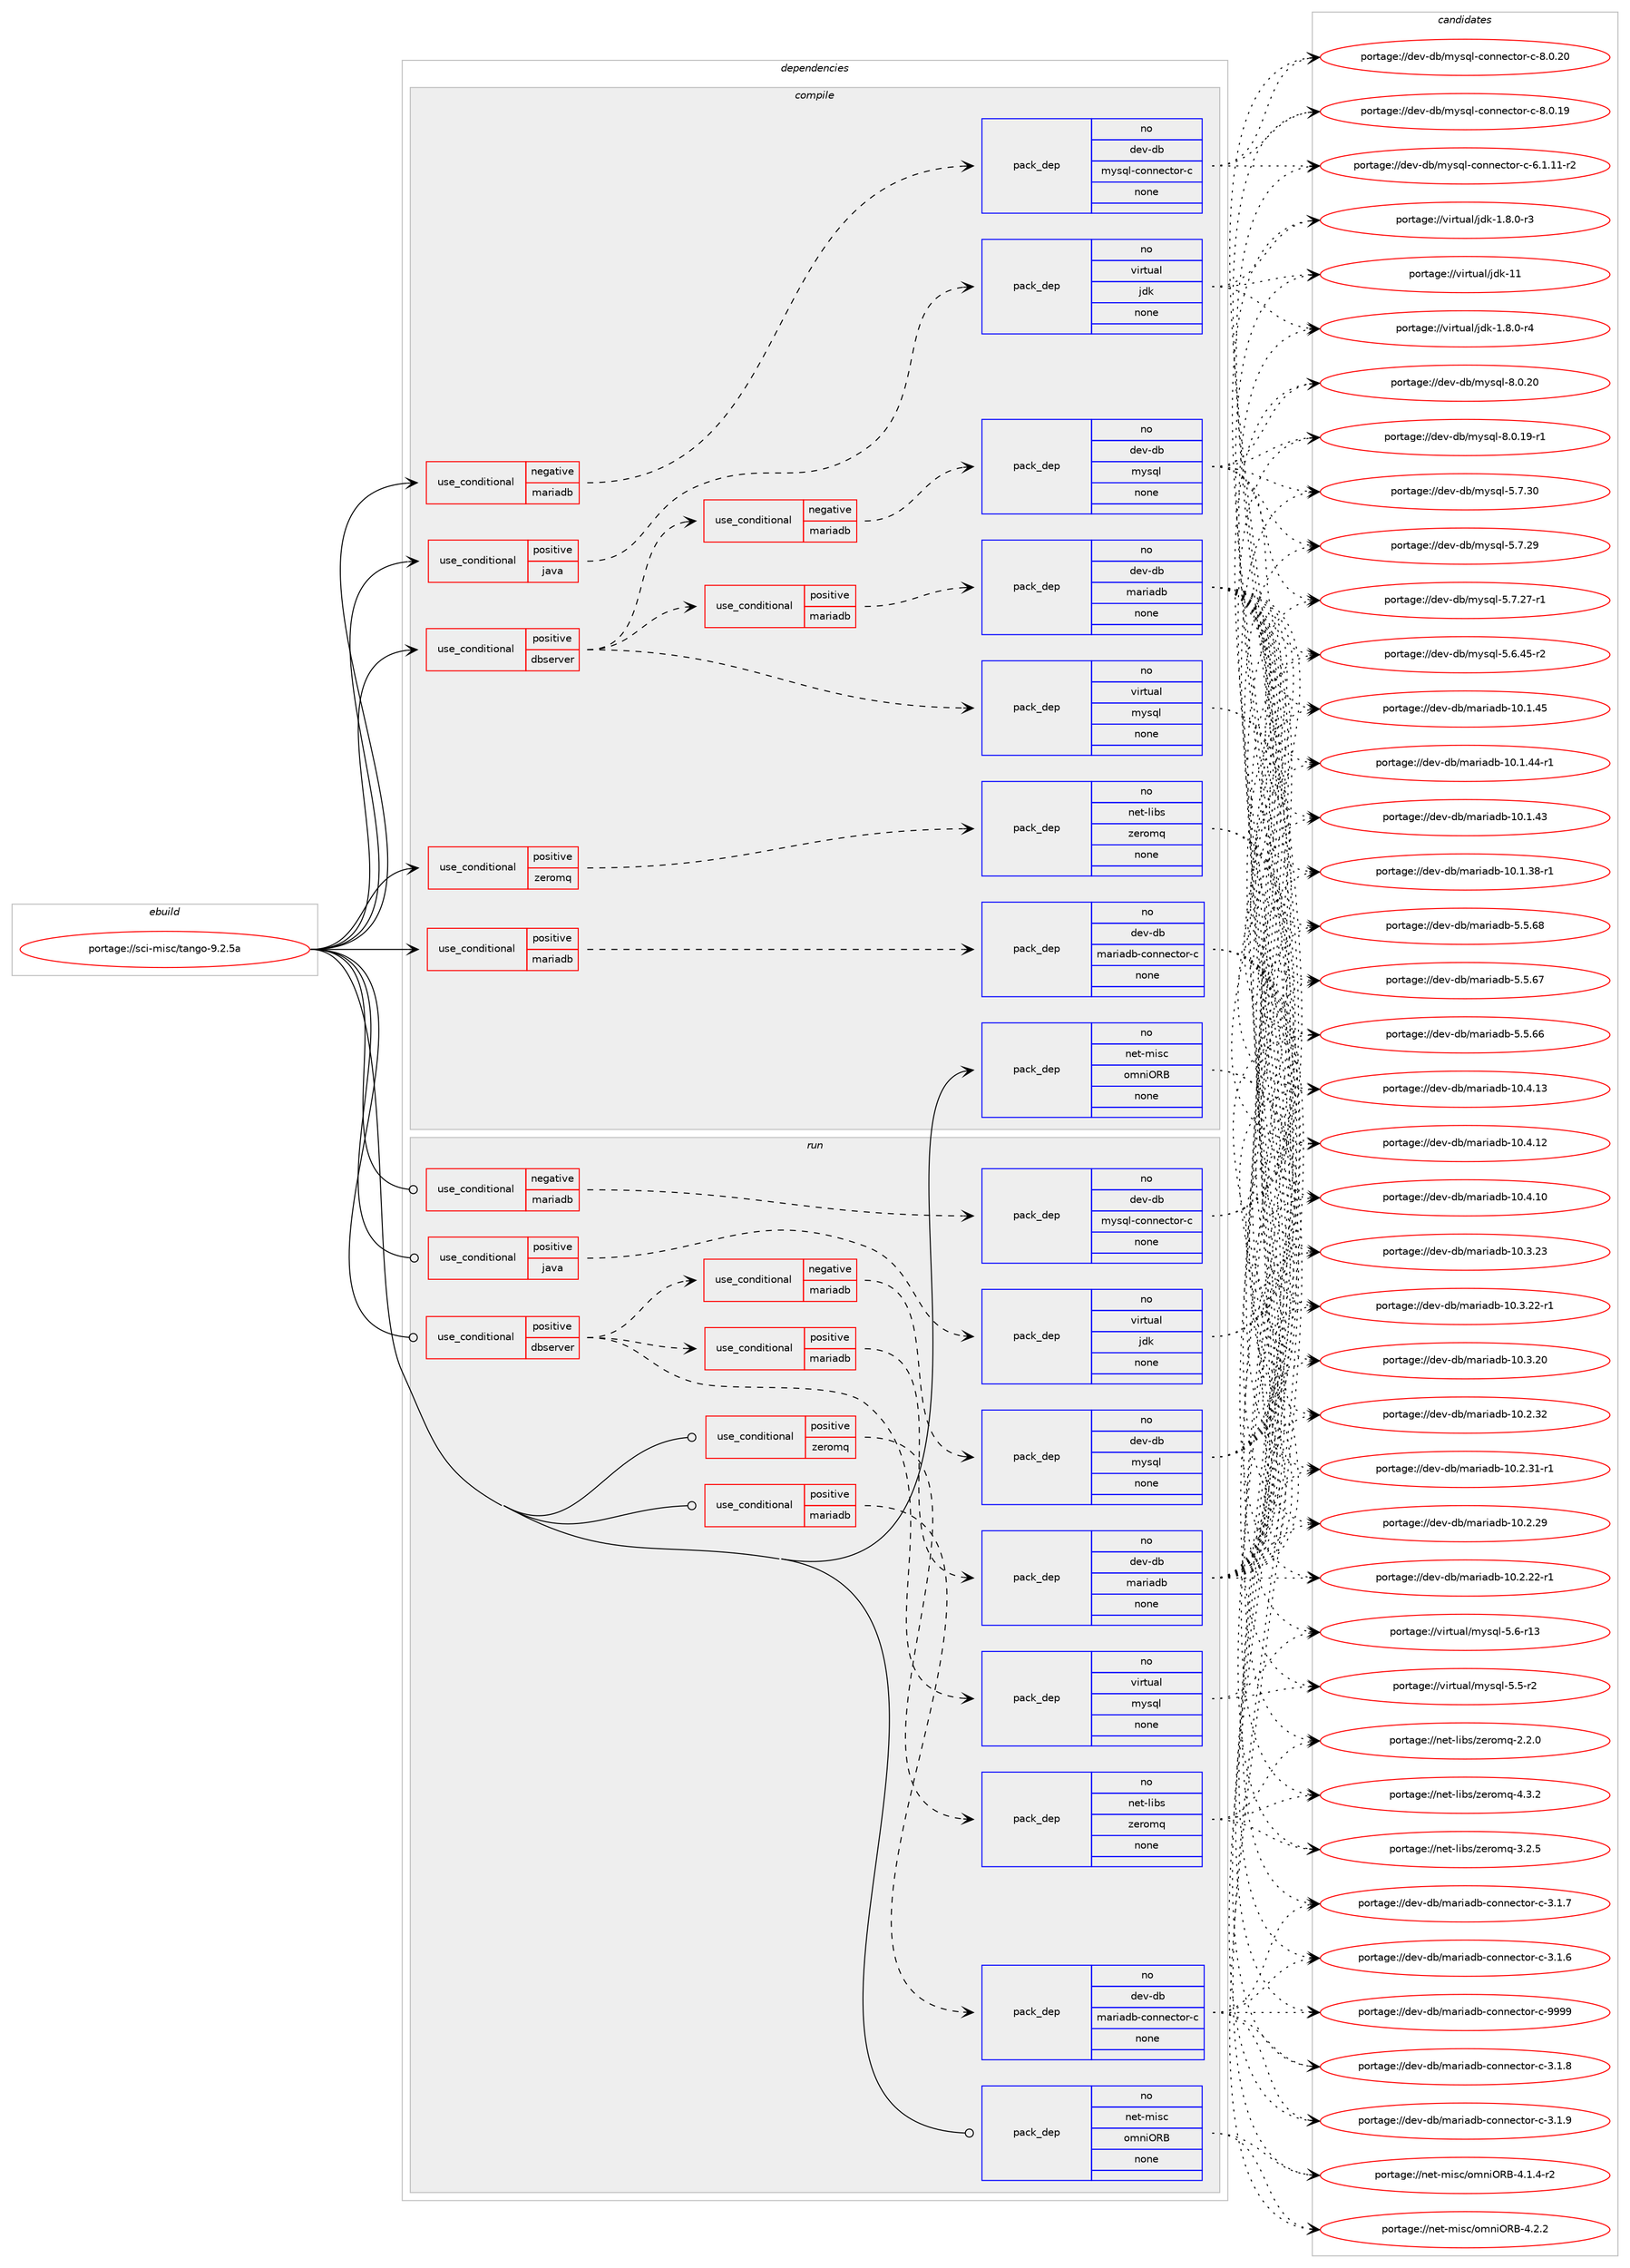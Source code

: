 digraph prolog {

# *************
# Graph options
# *************

newrank=true;
concentrate=true;
compound=true;
graph [rankdir=LR,fontname=Helvetica,fontsize=10,ranksep=1.5];#, ranksep=2.5, nodesep=0.2];
edge  [arrowhead=vee];
node  [fontname=Helvetica,fontsize=10];

# **********
# The ebuild
# **********

subgraph cluster_leftcol {
color=gray;
rank=same;
label=<<i>ebuild</i>>;
id [label="portage://sci-misc/tango-9.2.5a", color=red, width=4, href="../sci-misc/tango-9.2.5a.svg"];
}

# ****************
# The dependencies
# ****************

subgraph cluster_midcol {
color=gray;
label=<<i>dependencies</i>>;
subgraph cluster_compile {
fillcolor="#eeeeee";
style=filled;
label=<<i>compile</i>>;
subgraph cond432 {
dependency5098 [label=<<TABLE BORDER="0" CELLBORDER="1" CELLSPACING="0" CELLPADDING="4"><TR><TD ROWSPAN="3" CELLPADDING="10">use_conditional</TD></TR><TR><TD>negative</TD></TR><TR><TD>mariadb</TD></TR></TABLE>>, shape=none, color=red];
subgraph pack4602 {
dependency5099 [label=<<TABLE BORDER="0" CELLBORDER="1" CELLSPACING="0" CELLPADDING="4" WIDTH="220"><TR><TD ROWSPAN="6" CELLPADDING="30">pack_dep</TD></TR><TR><TD WIDTH="110">no</TD></TR><TR><TD>dev-db</TD></TR><TR><TD>mysql-connector-c</TD></TR><TR><TD>none</TD></TR><TR><TD></TD></TR></TABLE>>, shape=none, color=blue];
}
dependency5098:e -> dependency5099:w [weight=20,style="dashed",arrowhead="vee"];
}
id:e -> dependency5098:w [weight=20,style="solid",arrowhead="vee"];
subgraph cond433 {
dependency5100 [label=<<TABLE BORDER="0" CELLBORDER="1" CELLSPACING="0" CELLPADDING="4"><TR><TD ROWSPAN="3" CELLPADDING="10">use_conditional</TD></TR><TR><TD>positive</TD></TR><TR><TD>dbserver</TD></TR></TABLE>>, shape=none, color=red];
subgraph cond434 {
dependency5101 [label=<<TABLE BORDER="0" CELLBORDER="1" CELLSPACING="0" CELLPADDING="4"><TR><TD ROWSPAN="3" CELLPADDING="10">use_conditional</TD></TR><TR><TD>positive</TD></TR><TR><TD>mariadb</TD></TR></TABLE>>, shape=none, color=red];
subgraph pack4603 {
dependency5102 [label=<<TABLE BORDER="0" CELLBORDER="1" CELLSPACING="0" CELLPADDING="4" WIDTH="220"><TR><TD ROWSPAN="6" CELLPADDING="30">pack_dep</TD></TR><TR><TD WIDTH="110">no</TD></TR><TR><TD>dev-db</TD></TR><TR><TD>mariadb</TD></TR><TR><TD>none</TD></TR><TR><TD></TD></TR></TABLE>>, shape=none, color=blue];
}
dependency5101:e -> dependency5102:w [weight=20,style="dashed",arrowhead="vee"];
}
dependency5100:e -> dependency5101:w [weight=20,style="dashed",arrowhead="vee"];
subgraph cond435 {
dependency5103 [label=<<TABLE BORDER="0" CELLBORDER="1" CELLSPACING="0" CELLPADDING="4"><TR><TD ROWSPAN="3" CELLPADDING="10">use_conditional</TD></TR><TR><TD>negative</TD></TR><TR><TD>mariadb</TD></TR></TABLE>>, shape=none, color=red];
subgraph pack4604 {
dependency5104 [label=<<TABLE BORDER="0" CELLBORDER="1" CELLSPACING="0" CELLPADDING="4" WIDTH="220"><TR><TD ROWSPAN="6" CELLPADDING="30">pack_dep</TD></TR><TR><TD WIDTH="110">no</TD></TR><TR><TD>dev-db</TD></TR><TR><TD>mysql</TD></TR><TR><TD>none</TD></TR><TR><TD></TD></TR></TABLE>>, shape=none, color=blue];
}
dependency5103:e -> dependency5104:w [weight=20,style="dashed",arrowhead="vee"];
}
dependency5100:e -> dependency5103:w [weight=20,style="dashed",arrowhead="vee"];
subgraph pack4605 {
dependency5105 [label=<<TABLE BORDER="0" CELLBORDER="1" CELLSPACING="0" CELLPADDING="4" WIDTH="220"><TR><TD ROWSPAN="6" CELLPADDING="30">pack_dep</TD></TR><TR><TD WIDTH="110">no</TD></TR><TR><TD>virtual</TD></TR><TR><TD>mysql</TD></TR><TR><TD>none</TD></TR><TR><TD></TD></TR></TABLE>>, shape=none, color=blue];
}
dependency5100:e -> dependency5105:w [weight=20,style="dashed",arrowhead="vee"];
}
id:e -> dependency5100:w [weight=20,style="solid",arrowhead="vee"];
subgraph cond436 {
dependency5106 [label=<<TABLE BORDER="0" CELLBORDER="1" CELLSPACING="0" CELLPADDING="4"><TR><TD ROWSPAN="3" CELLPADDING="10">use_conditional</TD></TR><TR><TD>positive</TD></TR><TR><TD>java</TD></TR></TABLE>>, shape=none, color=red];
subgraph pack4606 {
dependency5107 [label=<<TABLE BORDER="0" CELLBORDER="1" CELLSPACING="0" CELLPADDING="4" WIDTH="220"><TR><TD ROWSPAN="6" CELLPADDING="30">pack_dep</TD></TR><TR><TD WIDTH="110">no</TD></TR><TR><TD>virtual</TD></TR><TR><TD>jdk</TD></TR><TR><TD>none</TD></TR><TR><TD></TD></TR></TABLE>>, shape=none, color=blue];
}
dependency5106:e -> dependency5107:w [weight=20,style="dashed",arrowhead="vee"];
}
id:e -> dependency5106:w [weight=20,style="solid",arrowhead="vee"];
subgraph cond437 {
dependency5108 [label=<<TABLE BORDER="0" CELLBORDER="1" CELLSPACING="0" CELLPADDING="4"><TR><TD ROWSPAN="3" CELLPADDING="10">use_conditional</TD></TR><TR><TD>positive</TD></TR><TR><TD>mariadb</TD></TR></TABLE>>, shape=none, color=red];
subgraph pack4607 {
dependency5109 [label=<<TABLE BORDER="0" CELLBORDER="1" CELLSPACING="0" CELLPADDING="4" WIDTH="220"><TR><TD ROWSPAN="6" CELLPADDING="30">pack_dep</TD></TR><TR><TD WIDTH="110">no</TD></TR><TR><TD>dev-db</TD></TR><TR><TD>mariadb-connector-c</TD></TR><TR><TD>none</TD></TR><TR><TD></TD></TR></TABLE>>, shape=none, color=blue];
}
dependency5108:e -> dependency5109:w [weight=20,style="dashed",arrowhead="vee"];
}
id:e -> dependency5108:w [weight=20,style="solid",arrowhead="vee"];
subgraph cond438 {
dependency5110 [label=<<TABLE BORDER="0" CELLBORDER="1" CELLSPACING="0" CELLPADDING="4"><TR><TD ROWSPAN="3" CELLPADDING="10">use_conditional</TD></TR><TR><TD>positive</TD></TR><TR><TD>zeromq</TD></TR></TABLE>>, shape=none, color=red];
subgraph pack4608 {
dependency5111 [label=<<TABLE BORDER="0" CELLBORDER="1" CELLSPACING="0" CELLPADDING="4" WIDTH="220"><TR><TD ROWSPAN="6" CELLPADDING="30">pack_dep</TD></TR><TR><TD WIDTH="110">no</TD></TR><TR><TD>net-libs</TD></TR><TR><TD>zeromq</TD></TR><TR><TD>none</TD></TR><TR><TD></TD></TR></TABLE>>, shape=none, color=blue];
}
dependency5110:e -> dependency5111:w [weight=20,style="dashed",arrowhead="vee"];
}
id:e -> dependency5110:w [weight=20,style="solid",arrowhead="vee"];
subgraph pack4609 {
dependency5112 [label=<<TABLE BORDER="0" CELLBORDER="1" CELLSPACING="0" CELLPADDING="4" WIDTH="220"><TR><TD ROWSPAN="6" CELLPADDING="30">pack_dep</TD></TR><TR><TD WIDTH="110">no</TD></TR><TR><TD>net-misc</TD></TR><TR><TD>omniORB</TD></TR><TR><TD>none</TD></TR><TR><TD></TD></TR></TABLE>>, shape=none, color=blue];
}
id:e -> dependency5112:w [weight=20,style="solid",arrowhead="vee"];
}
subgraph cluster_compileandrun {
fillcolor="#eeeeee";
style=filled;
label=<<i>compile and run</i>>;
}
subgraph cluster_run {
fillcolor="#eeeeee";
style=filled;
label=<<i>run</i>>;
subgraph cond439 {
dependency5113 [label=<<TABLE BORDER="0" CELLBORDER="1" CELLSPACING="0" CELLPADDING="4"><TR><TD ROWSPAN="3" CELLPADDING="10">use_conditional</TD></TR><TR><TD>negative</TD></TR><TR><TD>mariadb</TD></TR></TABLE>>, shape=none, color=red];
subgraph pack4610 {
dependency5114 [label=<<TABLE BORDER="0" CELLBORDER="1" CELLSPACING="0" CELLPADDING="4" WIDTH="220"><TR><TD ROWSPAN="6" CELLPADDING="30">pack_dep</TD></TR><TR><TD WIDTH="110">no</TD></TR><TR><TD>dev-db</TD></TR><TR><TD>mysql-connector-c</TD></TR><TR><TD>none</TD></TR><TR><TD></TD></TR></TABLE>>, shape=none, color=blue];
}
dependency5113:e -> dependency5114:w [weight=20,style="dashed",arrowhead="vee"];
}
id:e -> dependency5113:w [weight=20,style="solid",arrowhead="odot"];
subgraph cond440 {
dependency5115 [label=<<TABLE BORDER="0" CELLBORDER="1" CELLSPACING="0" CELLPADDING="4"><TR><TD ROWSPAN="3" CELLPADDING="10">use_conditional</TD></TR><TR><TD>positive</TD></TR><TR><TD>dbserver</TD></TR></TABLE>>, shape=none, color=red];
subgraph cond441 {
dependency5116 [label=<<TABLE BORDER="0" CELLBORDER="1" CELLSPACING="0" CELLPADDING="4"><TR><TD ROWSPAN="3" CELLPADDING="10">use_conditional</TD></TR><TR><TD>positive</TD></TR><TR><TD>mariadb</TD></TR></TABLE>>, shape=none, color=red];
subgraph pack4611 {
dependency5117 [label=<<TABLE BORDER="0" CELLBORDER="1" CELLSPACING="0" CELLPADDING="4" WIDTH="220"><TR><TD ROWSPAN="6" CELLPADDING="30">pack_dep</TD></TR><TR><TD WIDTH="110">no</TD></TR><TR><TD>dev-db</TD></TR><TR><TD>mariadb</TD></TR><TR><TD>none</TD></TR><TR><TD></TD></TR></TABLE>>, shape=none, color=blue];
}
dependency5116:e -> dependency5117:w [weight=20,style="dashed",arrowhead="vee"];
}
dependency5115:e -> dependency5116:w [weight=20,style="dashed",arrowhead="vee"];
subgraph cond442 {
dependency5118 [label=<<TABLE BORDER="0" CELLBORDER="1" CELLSPACING="0" CELLPADDING="4"><TR><TD ROWSPAN="3" CELLPADDING="10">use_conditional</TD></TR><TR><TD>negative</TD></TR><TR><TD>mariadb</TD></TR></TABLE>>, shape=none, color=red];
subgraph pack4612 {
dependency5119 [label=<<TABLE BORDER="0" CELLBORDER="1" CELLSPACING="0" CELLPADDING="4" WIDTH="220"><TR><TD ROWSPAN="6" CELLPADDING="30">pack_dep</TD></TR><TR><TD WIDTH="110">no</TD></TR><TR><TD>dev-db</TD></TR><TR><TD>mysql</TD></TR><TR><TD>none</TD></TR><TR><TD></TD></TR></TABLE>>, shape=none, color=blue];
}
dependency5118:e -> dependency5119:w [weight=20,style="dashed",arrowhead="vee"];
}
dependency5115:e -> dependency5118:w [weight=20,style="dashed",arrowhead="vee"];
subgraph pack4613 {
dependency5120 [label=<<TABLE BORDER="0" CELLBORDER="1" CELLSPACING="0" CELLPADDING="4" WIDTH="220"><TR><TD ROWSPAN="6" CELLPADDING="30">pack_dep</TD></TR><TR><TD WIDTH="110">no</TD></TR><TR><TD>virtual</TD></TR><TR><TD>mysql</TD></TR><TR><TD>none</TD></TR><TR><TD></TD></TR></TABLE>>, shape=none, color=blue];
}
dependency5115:e -> dependency5120:w [weight=20,style="dashed",arrowhead="vee"];
}
id:e -> dependency5115:w [weight=20,style="solid",arrowhead="odot"];
subgraph cond443 {
dependency5121 [label=<<TABLE BORDER="0" CELLBORDER="1" CELLSPACING="0" CELLPADDING="4"><TR><TD ROWSPAN="3" CELLPADDING="10">use_conditional</TD></TR><TR><TD>positive</TD></TR><TR><TD>java</TD></TR></TABLE>>, shape=none, color=red];
subgraph pack4614 {
dependency5122 [label=<<TABLE BORDER="0" CELLBORDER="1" CELLSPACING="0" CELLPADDING="4" WIDTH="220"><TR><TD ROWSPAN="6" CELLPADDING="30">pack_dep</TD></TR><TR><TD WIDTH="110">no</TD></TR><TR><TD>virtual</TD></TR><TR><TD>jdk</TD></TR><TR><TD>none</TD></TR><TR><TD></TD></TR></TABLE>>, shape=none, color=blue];
}
dependency5121:e -> dependency5122:w [weight=20,style="dashed",arrowhead="vee"];
}
id:e -> dependency5121:w [weight=20,style="solid",arrowhead="odot"];
subgraph cond444 {
dependency5123 [label=<<TABLE BORDER="0" CELLBORDER="1" CELLSPACING="0" CELLPADDING="4"><TR><TD ROWSPAN="3" CELLPADDING="10">use_conditional</TD></TR><TR><TD>positive</TD></TR><TR><TD>mariadb</TD></TR></TABLE>>, shape=none, color=red];
subgraph pack4615 {
dependency5124 [label=<<TABLE BORDER="0" CELLBORDER="1" CELLSPACING="0" CELLPADDING="4" WIDTH="220"><TR><TD ROWSPAN="6" CELLPADDING="30">pack_dep</TD></TR><TR><TD WIDTH="110">no</TD></TR><TR><TD>dev-db</TD></TR><TR><TD>mariadb-connector-c</TD></TR><TR><TD>none</TD></TR><TR><TD></TD></TR></TABLE>>, shape=none, color=blue];
}
dependency5123:e -> dependency5124:w [weight=20,style="dashed",arrowhead="vee"];
}
id:e -> dependency5123:w [weight=20,style="solid",arrowhead="odot"];
subgraph cond445 {
dependency5125 [label=<<TABLE BORDER="0" CELLBORDER="1" CELLSPACING="0" CELLPADDING="4"><TR><TD ROWSPAN="3" CELLPADDING="10">use_conditional</TD></TR><TR><TD>positive</TD></TR><TR><TD>zeromq</TD></TR></TABLE>>, shape=none, color=red];
subgraph pack4616 {
dependency5126 [label=<<TABLE BORDER="0" CELLBORDER="1" CELLSPACING="0" CELLPADDING="4" WIDTH="220"><TR><TD ROWSPAN="6" CELLPADDING="30">pack_dep</TD></TR><TR><TD WIDTH="110">no</TD></TR><TR><TD>net-libs</TD></TR><TR><TD>zeromq</TD></TR><TR><TD>none</TD></TR><TR><TD></TD></TR></TABLE>>, shape=none, color=blue];
}
dependency5125:e -> dependency5126:w [weight=20,style="dashed",arrowhead="vee"];
}
id:e -> dependency5125:w [weight=20,style="solid",arrowhead="odot"];
subgraph pack4617 {
dependency5127 [label=<<TABLE BORDER="0" CELLBORDER="1" CELLSPACING="0" CELLPADDING="4" WIDTH="220"><TR><TD ROWSPAN="6" CELLPADDING="30">pack_dep</TD></TR><TR><TD WIDTH="110">no</TD></TR><TR><TD>net-misc</TD></TR><TR><TD>omniORB</TD></TR><TR><TD>none</TD></TR><TR><TD></TD></TR></TABLE>>, shape=none, color=blue];
}
id:e -> dependency5127:w [weight=20,style="solid",arrowhead="odot"];
}
}

# **************
# The candidates
# **************

subgraph cluster_choices {
rank=same;
color=gray;
label=<<i>candidates</i>>;

subgraph choice4602 {
color=black;
nodesep=1;
choice100101118451009847109121115113108459911111011010199116111114459945564648465048 [label="portage://dev-db/mysql-connector-c-8.0.20", color=red, width=4,href="../dev-db/mysql-connector-c-8.0.20.svg"];
choice100101118451009847109121115113108459911111011010199116111114459945564648464957 [label="portage://dev-db/mysql-connector-c-8.0.19", color=red, width=4,href="../dev-db/mysql-connector-c-8.0.19.svg"];
choice1001011184510098471091211151131084599111110110101991161111144599455446494649494511450 [label="portage://dev-db/mysql-connector-c-6.1.11-r2", color=red, width=4,href="../dev-db/mysql-connector-c-6.1.11-r2.svg"];
dependency5099:e -> choice100101118451009847109121115113108459911111011010199116111114459945564648465048:w [style=dotted,weight="100"];
dependency5099:e -> choice100101118451009847109121115113108459911111011010199116111114459945564648464957:w [style=dotted,weight="100"];
dependency5099:e -> choice1001011184510098471091211151131084599111110110101991161111144599455446494649494511450:w [style=dotted,weight="100"];
}
subgraph choice4603 {
color=black;
nodesep=1;
choice10010111845100984710997114105971009845534653465456 [label="portage://dev-db/mariadb-5.5.68", color=red, width=4,href="../dev-db/mariadb-5.5.68.svg"];
choice10010111845100984710997114105971009845534653465455 [label="portage://dev-db/mariadb-5.5.67", color=red, width=4,href="../dev-db/mariadb-5.5.67.svg"];
choice10010111845100984710997114105971009845534653465454 [label="portage://dev-db/mariadb-5.5.66", color=red, width=4,href="../dev-db/mariadb-5.5.66.svg"];
choice1001011184510098471099711410597100984549484652464951 [label="portage://dev-db/mariadb-10.4.13", color=red, width=4,href="../dev-db/mariadb-10.4.13.svg"];
choice1001011184510098471099711410597100984549484652464950 [label="portage://dev-db/mariadb-10.4.12", color=red, width=4,href="../dev-db/mariadb-10.4.12.svg"];
choice1001011184510098471099711410597100984549484652464948 [label="portage://dev-db/mariadb-10.4.10", color=red, width=4,href="../dev-db/mariadb-10.4.10.svg"];
choice1001011184510098471099711410597100984549484651465051 [label="portage://dev-db/mariadb-10.3.23", color=red, width=4,href="../dev-db/mariadb-10.3.23.svg"];
choice10010111845100984710997114105971009845494846514650504511449 [label="portage://dev-db/mariadb-10.3.22-r1", color=red, width=4,href="../dev-db/mariadb-10.3.22-r1.svg"];
choice1001011184510098471099711410597100984549484651465048 [label="portage://dev-db/mariadb-10.3.20", color=red, width=4,href="../dev-db/mariadb-10.3.20.svg"];
choice1001011184510098471099711410597100984549484650465150 [label="portage://dev-db/mariadb-10.2.32", color=red, width=4,href="../dev-db/mariadb-10.2.32.svg"];
choice10010111845100984710997114105971009845494846504651494511449 [label="portage://dev-db/mariadb-10.2.31-r1", color=red, width=4,href="../dev-db/mariadb-10.2.31-r1.svg"];
choice1001011184510098471099711410597100984549484650465057 [label="portage://dev-db/mariadb-10.2.29", color=red, width=4,href="../dev-db/mariadb-10.2.29.svg"];
choice10010111845100984710997114105971009845494846504650504511449 [label="portage://dev-db/mariadb-10.2.22-r1", color=red, width=4,href="../dev-db/mariadb-10.2.22-r1.svg"];
choice1001011184510098471099711410597100984549484649465253 [label="portage://dev-db/mariadb-10.1.45", color=red, width=4,href="../dev-db/mariadb-10.1.45.svg"];
choice10010111845100984710997114105971009845494846494652524511449 [label="portage://dev-db/mariadb-10.1.44-r1", color=red, width=4,href="../dev-db/mariadb-10.1.44-r1.svg"];
choice1001011184510098471099711410597100984549484649465251 [label="portage://dev-db/mariadb-10.1.43", color=red, width=4,href="../dev-db/mariadb-10.1.43.svg"];
choice10010111845100984710997114105971009845494846494651564511449 [label="portage://dev-db/mariadb-10.1.38-r1", color=red, width=4,href="../dev-db/mariadb-10.1.38-r1.svg"];
dependency5102:e -> choice10010111845100984710997114105971009845534653465456:w [style=dotted,weight="100"];
dependency5102:e -> choice10010111845100984710997114105971009845534653465455:w [style=dotted,weight="100"];
dependency5102:e -> choice10010111845100984710997114105971009845534653465454:w [style=dotted,weight="100"];
dependency5102:e -> choice1001011184510098471099711410597100984549484652464951:w [style=dotted,weight="100"];
dependency5102:e -> choice1001011184510098471099711410597100984549484652464950:w [style=dotted,weight="100"];
dependency5102:e -> choice1001011184510098471099711410597100984549484652464948:w [style=dotted,weight="100"];
dependency5102:e -> choice1001011184510098471099711410597100984549484651465051:w [style=dotted,weight="100"];
dependency5102:e -> choice10010111845100984710997114105971009845494846514650504511449:w [style=dotted,weight="100"];
dependency5102:e -> choice1001011184510098471099711410597100984549484651465048:w [style=dotted,weight="100"];
dependency5102:e -> choice1001011184510098471099711410597100984549484650465150:w [style=dotted,weight="100"];
dependency5102:e -> choice10010111845100984710997114105971009845494846504651494511449:w [style=dotted,weight="100"];
dependency5102:e -> choice1001011184510098471099711410597100984549484650465057:w [style=dotted,weight="100"];
dependency5102:e -> choice10010111845100984710997114105971009845494846504650504511449:w [style=dotted,weight="100"];
dependency5102:e -> choice1001011184510098471099711410597100984549484649465253:w [style=dotted,weight="100"];
dependency5102:e -> choice10010111845100984710997114105971009845494846494652524511449:w [style=dotted,weight="100"];
dependency5102:e -> choice1001011184510098471099711410597100984549484649465251:w [style=dotted,weight="100"];
dependency5102:e -> choice10010111845100984710997114105971009845494846494651564511449:w [style=dotted,weight="100"];
}
subgraph choice4604 {
color=black;
nodesep=1;
choice10010111845100984710912111511310845564648465048 [label="portage://dev-db/mysql-8.0.20", color=red, width=4,href="../dev-db/mysql-8.0.20.svg"];
choice100101118451009847109121115113108455646484649574511449 [label="portage://dev-db/mysql-8.0.19-r1", color=red, width=4,href="../dev-db/mysql-8.0.19-r1.svg"];
choice10010111845100984710912111511310845534655465148 [label="portage://dev-db/mysql-5.7.30", color=red, width=4,href="../dev-db/mysql-5.7.30.svg"];
choice10010111845100984710912111511310845534655465057 [label="portage://dev-db/mysql-5.7.29", color=red, width=4,href="../dev-db/mysql-5.7.29.svg"];
choice100101118451009847109121115113108455346554650554511449 [label="portage://dev-db/mysql-5.7.27-r1", color=red, width=4,href="../dev-db/mysql-5.7.27-r1.svg"];
choice100101118451009847109121115113108455346544652534511450 [label="portage://dev-db/mysql-5.6.45-r2", color=red, width=4,href="../dev-db/mysql-5.6.45-r2.svg"];
dependency5104:e -> choice10010111845100984710912111511310845564648465048:w [style=dotted,weight="100"];
dependency5104:e -> choice100101118451009847109121115113108455646484649574511449:w [style=dotted,weight="100"];
dependency5104:e -> choice10010111845100984710912111511310845534655465148:w [style=dotted,weight="100"];
dependency5104:e -> choice10010111845100984710912111511310845534655465057:w [style=dotted,weight="100"];
dependency5104:e -> choice100101118451009847109121115113108455346554650554511449:w [style=dotted,weight="100"];
dependency5104:e -> choice100101118451009847109121115113108455346544652534511450:w [style=dotted,weight="100"];
}
subgraph choice4605 {
color=black;
nodesep=1;
choice118105114116117971084710912111511310845534654451144951 [label="portage://virtual/mysql-5.6-r13", color=red, width=4,href="../virtual/mysql-5.6-r13.svg"];
choice1181051141161179710847109121115113108455346534511450 [label="portage://virtual/mysql-5.5-r2", color=red, width=4,href="../virtual/mysql-5.5-r2.svg"];
dependency5105:e -> choice118105114116117971084710912111511310845534654451144951:w [style=dotted,weight="100"];
dependency5105:e -> choice1181051141161179710847109121115113108455346534511450:w [style=dotted,weight="100"];
}
subgraph choice4606 {
color=black;
nodesep=1;
choice1181051141161179710847106100107454949 [label="portage://virtual/jdk-11", color=red, width=4,href="../virtual/jdk-11.svg"];
choice11810511411611797108471061001074549465646484511452 [label="portage://virtual/jdk-1.8.0-r4", color=red, width=4,href="../virtual/jdk-1.8.0-r4.svg"];
choice11810511411611797108471061001074549465646484511451 [label="portage://virtual/jdk-1.8.0-r3", color=red, width=4,href="../virtual/jdk-1.8.0-r3.svg"];
dependency5107:e -> choice1181051141161179710847106100107454949:w [style=dotted,weight="100"];
dependency5107:e -> choice11810511411611797108471061001074549465646484511452:w [style=dotted,weight="100"];
dependency5107:e -> choice11810511411611797108471061001074549465646484511451:w [style=dotted,weight="100"];
}
subgraph choice4607 {
color=black;
nodesep=1;
choice10010111845100984710997114105971009845991111101101019911611111445994557575757 [label="portage://dev-db/mariadb-connector-c-9999", color=red, width=4,href="../dev-db/mariadb-connector-c-9999.svg"];
choice1001011184510098471099711410597100984599111110110101991161111144599455146494657 [label="portage://dev-db/mariadb-connector-c-3.1.9", color=red, width=4,href="../dev-db/mariadb-connector-c-3.1.9.svg"];
choice1001011184510098471099711410597100984599111110110101991161111144599455146494656 [label="portage://dev-db/mariadb-connector-c-3.1.8", color=red, width=4,href="../dev-db/mariadb-connector-c-3.1.8.svg"];
choice1001011184510098471099711410597100984599111110110101991161111144599455146494655 [label="portage://dev-db/mariadb-connector-c-3.1.7", color=red, width=4,href="../dev-db/mariadb-connector-c-3.1.7.svg"];
choice1001011184510098471099711410597100984599111110110101991161111144599455146494654 [label="portage://dev-db/mariadb-connector-c-3.1.6", color=red, width=4,href="../dev-db/mariadb-connector-c-3.1.6.svg"];
dependency5109:e -> choice10010111845100984710997114105971009845991111101101019911611111445994557575757:w [style=dotted,weight="100"];
dependency5109:e -> choice1001011184510098471099711410597100984599111110110101991161111144599455146494657:w [style=dotted,weight="100"];
dependency5109:e -> choice1001011184510098471099711410597100984599111110110101991161111144599455146494656:w [style=dotted,weight="100"];
dependency5109:e -> choice1001011184510098471099711410597100984599111110110101991161111144599455146494655:w [style=dotted,weight="100"];
dependency5109:e -> choice1001011184510098471099711410597100984599111110110101991161111144599455146494654:w [style=dotted,weight="100"];
}
subgraph choice4608 {
color=black;
nodesep=1;
choice110101116451081059811547122101114111109113455246514650 [label="portage://net-libs/zeromq-4.3.2", color=red, width=4,href="../net-libs/zeromq-4.3.2.svg"];
choice110101116451081059811547122101114111109113455146504653 [label="portage://net-libs/zeromq-3.2.5", color=red, width=4,href="../net-libs/zeromq-3.2.5.svg"];
choice110101116451081059811547122101114111109113455046504648 [label="portage://net-libs/zeromq-2.2.0", color=red, width=4,href="../net-libs/zeromq-2.2.0.svg"];
dependency5111:e -> choice110101116451081059811547122101114111109113455246514650:w [style=dotted,weight="100"];
dependency5111:e -> choice110101116451081059811547122101114111109113455146504653:w [style=dotted,weight="100"];
dependency5111:e -> choice110101116451081059811547122101114111109113455046504648:w [style=dotted,weight="100"];
}
subgraph choice4609 {
color=black;
nodesep=1;
choice110101116451091051159947111109110105798266455246504650 [label="portage://net-misc/omniORB-4.2.2", color=red, width=4,href="../net-misc/omniORB-4.2.2.svg"];
choice1101011164510910511599471111091101057982664552464946524511450 [label="portage://net-misc/omniORB-4.1.4-r2", color=red, width=4,href="../net-misc/omniORB-4.1.4-r2.svg"];
dependency5112:e -> choice110101116451091051159947111109110105798266455246504650:w [style=dotted,weight="100"];
dependency5112:e -> choice1101011164510910511599471111091101057982664552464946524511450:w [style=dotted,weight="100"];
}
subgraph choice4610 {
color=black;
nodesep=1;
choice100101118451009847109121115113108459911111011010199116111114459945564648465048 [label="portage://dev-db/mysql-connector-c-8.0.20", color=red, width=4,href="../dev-db/mysql-connector-c-8.0.20.svg"];
choice100101118451009847109121115113108459911111011010199116111114459945564648464957 [label="portage://dev-db/mysql-connector-c-8.0.19", color=red, width=4,href="../dev-db/mysql-connector-c-8.0.19.svg"];
choice1001011184510098471091211151131084599111110110101991161111144599455446494649494511450 [label="portage://dev-db/mysql-connector-c-6.1.11-r2", color=red, width=4,href="../dev-db/mysql-connector-c-6.1.11-r2.svg"];
dependency5114:e -> choice100101118451009847109121115113108459911111011010199116111114459945564648465048:w [style=dotted,weight="100"];
dependency5114:e -> choice100101118451009847109121115113108459911111011010199116111114459945564648464957:w [style=dotted,weight="100"];
dependency5114:e -> choice1001011184510098471091211151131084599111110110101991161111144599455446494649494511450:w [style=dotted,weight="100"];
}
subgraph choice4611 {
color=black;
nodesep=1;
choice10010111845100984710997114105971009845534653465456 [label="portage://dev-db/mariadb-5.5.68", color=red, width=4,href="../dev-db/mariadb-5.5.68.svg"];
choice10010111845100984710997114105971009845534653465455 [label="portage://dev-db/mariadb-5.5.67", color=red, width=4,href="../dev-db/mariadb-5.5.67.svg"];
choice10010111845100984710997114105971009845534653465454 [label="portage://dev-db/mariadb-5.5.66", color=red, width=4,href="../dev-db/mariadb-5.5.66.svg"];
choice1001011184510098471099711410597100984549484652464951 [label="portage://dev-db/mariadb-10.4.13", color=red, width=4,href="../dev-db/mariadb-10.4.13.svg"];
choice1001011184510098471099711410597100984549484652464950 [label="portage://dev-db/mariadb-10.4.12", color=red, width=4,href="../dev-db/mariadb-10.4.12.svg"];
choice1001011184510098471099711410597100984549484652464948 [label="portage://dev-db/mariadb-10.4.10", color=red, width=4,href="../dev-db/mariadb-10.4.10.svg"];
choice1001011184510098471099711410597100984549484651465051 [label="portage://dev-db/mariadb-10.3.23", color=red, width=4,href="../dev-db/mariadb-10.3.23.svg"];
choice10010111845100984710997114105971009845494846514650504511449 [label="portage://dev-db/mariadb-10.3.22-r1", color=red, width=4,href="../dev-db/mariadb-10.3.22-r1.svg"];
choice1001011184510098471099711410597100984549484651465048 [label="portage://dev-db/mariadb-10.3.20", color=red, width=4,href="../dev-db/mariadb-10.3.20.svg"];
choice1001011184510098471099711410597100984549484650465150 [label="portage://dev-db/mariadb-10.2.32", color=red, width=4,href="../dev-db/mariadb-10.2.32.svg"];
choice10010111845100984710997114105971009845494846504651494511449 [label="portage://dev-db/mariadb-10.2.31-r1", color=red, width=4,href="../dev-db/mariadb-10.2.31-r1.svg"];
choice1001011184510098471099711410597100984549484650465057 [label="portage://dev-db/mariadb-10.2.29", color=red, width=4,href="../dev-db/mariadb-10.2.29.svg"];
choice10010111845100984710997114105971009845494846504650504511449 [label="portage://dev-db/mariadb-10.2.22-r1", color=red, width=4,href="../dev-db/mariadb-10.2.22-r1.svg"];
choice1001011184510098471099711410597100984549484649465253 [label="portage://dev-db/mariadb-10.1.45", color=red, width=4,href="../dev-db/mariadb-10.1.45.svg"];
choice10010111845100984710997114105971009845494846494652524511449 [label="portage://dev-db/mariadb-10.1.44-r1", color=red, width=4,href="../dev-db/mariadb-10.1.44-r1.svg"];
choice1001011184510098471099711410597100984549484649465251 [label="portage://dev-db/mariadb-10.1.43", color=red, width=4,href="../dev-db/mariadb-10.1.43.svg"];
choice10010111845100984710997114105971009845494846494651564511449 [label="portage://dev-db/mariadb-10.1.38-r1", color=red, width=4,href="../dev-db/mariadb-10.1.38-r1.svg"];
dependency5117:e -> choice10010111845100984710997114105971009845534653465456:w [style=dotted,weight="100"];
dependency5117:e -> choice10010111845100984710997114105971009845534653465455:w [style=dotted,weight="100"];
dependency5117:e -> choice10010111845100984710997114105971009845534653465454:w [style=dotted,weight="100"];
dependency5117:e -> choice1001011184510098471099711410597100984549484652464951:w [style=dotted,weight="100"];
dependency5117:e -> choice1001011184510098471099711410597100984549484652464950:w [style=dotted,weight="100"];
dependency5117:e -> choice1001011184510098471099711410597100984549484652464948:w [style=dotted,weight="100"];
dependency5117:e -> choice1001011184510098471099711410597100984549484651465051:w [style=dotted,weight="100"];
dependency5117:e -> choice10010111845100984710997114105971009845494846514650504511449:w [style=dotted,weight="100"];
dependency5117:e -> choice1001011184510098471099711410597100984549484651465048:w [style=dotted,weight="100"];
dependency5117:e -> choice1001011184510098471099711410597100984549484650465150:w [style=dotted,weight="100"];
dependency5117:e -> choice10010111845100984710997114105971009845494846504651494511449:w [style=dotted,weight="100"];
dependency5117:e -> choice1001011184510098471099711410597100984549484650465057:w [style=dotted,weight="100"];
dependency5117:e -> choice10010111845100984710997114105971009845494846504650504511449:w [style=dotted,weight="100"];
dependency5117:e -> choice1001011184510098471099711410597100984549484649465253:w [style=dotted,weight="100"];
dependency5117:e -> choice10010111845100984710997114105971009845494846494652524511449:w [style=dotted,weight="100"];
dependency5117:e -> choice1001011184510098471099711410597100984549484649465251:w [style=dotted,weight="100"];
dependency5117:e -> choice10010111845100984710997114105971009845494846494651564511449:w [style=dotted,weight="100"];
}
subgraph choice4612 {
color=black;
nodesep=1;
choice10010111845100984710912111511310845564648465048 [label="portage://dev-db/mysql-8.0.20", color=red, width=4,href="../dev-db/mysql-8.0.20.svg"];
choice100101118451009847109121115113108455646484649574511449 [label="portage://dev-db/mysql-8.0.19-r1", color=red, width=4,href="../dev-db/mysql-8.0.19-r1.svg"];
choice10010111845100984710912111511310845534655465148 [label="portage://dev-db/mysql-5.7.30", color=red, width=4,href="../dev-db/mysql-5.7.30.svg"];
choice10010111845100984710912111511310845534655465057 [label="portage://dev-db/mysql-5.7.29", color=red, width=4,href="../dev-db/mysql-5.7.29.svg"];
choice100101118451009847109121115113108455346554650554511449 [label="portage://dev-db/mysql-5.7.27-r1", color=red, width=4,href="../dev-db/mysql-5.7.27-r1.svg"];
choice100101118451009847109121115113108455346544652534511450 [label="portage://dev-db/mysql-5.6.45-r2", color=red, width=4,href="../dev-db/mysql-5.6.45-r2.svg"];
dependency5119:e -> choice10010111845100984710912111511310845564648465048:w [style=dotted,weight="100"];
dependency5119:e -> choice100101118451009847109121115113108455646484649574511449:w [style=dotted,weight="100"];
dependency5119:e -> choice10010111845100984710912111511310845534655465148:w [style=dotted,weight="100"];
dependency5119:e -> choice10010111845100984710912111511310845534655465057:w [style=dotted,weight="100"];
dependency5119:e -> choice100101118451009847109121115113108455346554650554511449:w [style=dotted,weight="100"];
dependency5119:e -> choice100101118451009847109121115113108455346544652534511450:w [style=dotted,weight="100"];
}
subgraph choice4613 {
color=black;
nodesep=1;
choice118105114116117971084710912111511310845534654451144951 [label="portage://virtual/mysql-5.6-r13", color=red, width=4,href="../virtual/mysql-5.6-r13.svg"];
choice1181051141161179710847109121115113108455346534511450 [label="portage://virtual/mysql-5.5-r2", color=red, width=4,href="../virtual/mysql-5.5-r2.svg"];
dependency5120:e -> choice118105114116117971084710912111511310845534654451144951:w [style=dotted,weight="100"];
dependency5120:e -> choice1181051141161179710847109121115113108455346534511450:w [style=dotted,weight="100"];
}
subgraph choice4614 {
color=black;
nodesep=1;
choice1181051141161179710847106100107454949 [label="portage://virtual/jdk-11", color=red, width=4,href="../virtual/jdk-11.svg"];
choice11810511411611797108471061001074549465646484511452 [label="portage://virtual/jdk-1.8.0-r4", color=red, width=4,href="../virtual/jdk-1.8.0-r4.svg"];
choice11810511411611797108471061001074549465646484511451 [label="portage://virtual/jdk-1.8.0-r3", color=red, width=4,href="../virtual/jdk-1.8.0-r3.svg"];
dependency5122:e -> choice1181051141161179710847106100107454949:w [style=dotted,weight="100"];
dependency5122:e -> choice11810511411611797108471061001074549465646484511452:w [style=dotted,weight="100"];
dependency5122:e -> choice11810511411611797108471061001074549465646484511451:w [style=dotted,weight="100"];
}
subgraph choice4615 {
color=black;
nodesep=1;
choice10010111845100984710997114105971009845991111101101019911611111445994557575757 [label="portage://dev-db/mariadb-connector-c-9999", color=red, width=4,href="../dev-db/mariadb-connector-c-9999.svg"];
choice1001011184510098471099711410597100984599111110110101991161111144599455146494657 [label="portage://dev-db/mariadb-connector-c-3.1.9", color=red, width=4,href="../dev-db/mariadb-connector-c-3.1.9.svg"];
choice1001011184510098471099711410597100984599111110110101991161111144599455146494656 [label="portage://dev-db/mariadb-connector-c-3.1.8", color=red, width=4,href="../dev-db/mariadb-connector-c-3.1.8.svg"];
choice1001011184510098471099711410597100984599111110110101991161111144599455146494655 [label="portage://dev-db/mariadb-connector-c-3.1.7", color=red, width=4,href="../dev-db/mariadb-connector-c-3.1.7.svg"];
choice1001011184510098471099711410597100984599111110110101991161111144599455146494654 [label="portage://dev-db/mariadb-connector-c-3.1.6", color=red, width=4,href="../dev-db/mariadb-connector-c-3.1.6.svg"];
dependency5124:e -> choice10010111845100984710997114105971009845991111101101019911611111445994557575757:w [style=dotted,weight="100"];
dependency5124:e -> choice1001011184510098471099711410597100984599111110110101991161111144599455146494657:w [style=dotted,weight="100"];
dependency5124:e -> choice1001011184510098471099711410597100984599111110110101991161111144599455146494656:w [style=dotted,weight="100"];
dependency5124:e -> choice1001011184510098471099711410597100984599111110110101991161111144599455146494655:w [style=dotted,weight="100"];
dependency5124:e -> choice1001011184510098471099711410597100984599111110110101991161111144599455146494654:w [style=dotted,weight="100"];
}
subgraph choice4616 {
color=black;
nodesep=1;
choice110101116451081059811547122101114111109113455246514650 [label="portage://net-libs/zeromq-4.3.2", color=red, width=4,href="../net-libs/zeromq-4.3.2.svg"];
choice110101116451081059811547122101114111109113455146504653 [label="portage://net-libs/zeromq-3.2.5", color=red, width=4,href="../net-libs/zeromq-3.2.5.svg"];
choice110101116451081059811547122101114111109113455046504648 [label="portage://net-libs/zeromq-2.2.0", color=red, width=4,href="../net-libs/zeromq-2.2.0.svg"];
dependency5126:e -> choice110101116451081059811547122101114111109113455246514650:w [style=dotted,weight="100"];
dependency5126:e -> choice110101116451081059811547122101114111109113455146504653:w [style=dotted,weight="100"];
dependency5126:e -> choice110101116451081059811547122101114111109113455046504648:w [style=dotted,weight="100"];
}
subgraph choice4617 {
color=black;
nodesep=1;
choice110101116451091051159947111109110105798266455246504650 [label="portage://net-misc/omniORB-4.2.2", color=red, width=4,href="../net-misc/omniORB-4.2.2.svg"];
choice1101011164510910511599471111091101057982664552464946524511450 [label="portage://net-misc/omniORB-4.1.4-r2", color=red, width=4,href="../net-misc/omniORB-4.1.4-r2.svg"];
dependency5127:e -> choice110101116451091051159947111109110105798266455246504650:w [style=dotted,weight="100"];
dependency5127:e -> choice1101011164510910511599471111091101057982664552464946524511450:w [style=dotted,weight="100"];
}
}

}
